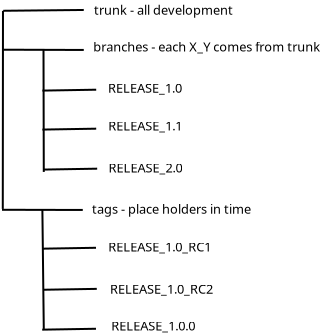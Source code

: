 <?xml version="1.0" encoding="UTF-8"?>
<dia:diagram xmlns:dia="http://www.lysator.liu.se/~alla/dia/">
  <dia:layer name="Background" visible="true">
    <dia:object type="Standard - Line" version="0" id="O0">
      <dia:attribute name="obj_pos">
        <dia:point val="5.01,2.046"/>
      </dia:attribute>
      <dia:attribute name="obj_bb">
        <dia:rectangle val="4.95,1.996;5.06,12.0"/>
      </dia:attribute>
      <dia:attribute name="conn_endpoints">
        <dia:point val="5.01,2.046"/>
        <dia:point val="5,11.95"/>
      </dia:attribute>
      <dia:attribute name="numcp">
        <dia:int val="1"/>
      </dia:attribute>
    </dia:object>
    <dia:object type="Standard - Line" version="0" id="O1">
      <dia:attribute name="obj_pos">
        <dia:point val="5.021,2.041"/>
      </dia:attribute>
      <dia:attribute name="obj_bb">
        <dia:rectangle val="4.97,1.949;9.101,2.092"/>
      </dia:attribute>
      <dia:attribute name="conn_endpoints">
        <dia:point val="5.021,2.041"/>
        <dia:point val="9.05,2"/>
      </dia:attribute>
      <dia:attribute name="numcp">
        <dia:int val="1"/>
      </dia:attribute>
    </dia:object>
    <dia:object type="Standard - Line" version="0" id="O2">
      <dia:attribute name="obj_pos">
        <dia:point val="5.021,3.987"/>
      </dia:attribute>
      <dia:attribute name="obj_bb">
        <dia:rectangle val="4.971,3.937;9.1,4.05"/>
      </dia:attribute>
      <dia:attribute name="conn_endpoints">
        <dia:point val="5.021,3.987"/>
        <dia:point val="9.05,4"/>
      </dia:attribute>
      <dia:attribute name="numcp">
        <dia:int val="1"/>
      </dia:attribute>
    </dia:object>
    <dia:object type="Standard - Line" version="0" id="O3">
      <dia:attribute name="obj_pos">
        <dia:point val="6.981,6.032"/>
      </dia:attribute>
      <dia:attribute name="obj_bb">
        <dia:rectangle val="6.93,5.936;9.722,6.083"/>
      </dia:attribute>
      <dia:attribute name="conn_endpoints">
        <dia:point val="6.981,6.032"/>
        <dia:point val="9.671,5.987"/>
      </dia:attribute>
      <dia:attribute name="numcp">
        <dia:int val="1"/>
      </dia:attribute>
    </dia:object>
    <dia:object type="Standard - Text" version="1" id="O4">
      <dia:attribute name="obj_pos">
        <dia:point val="9.56,2.237"/>
      </dia:attribute>
      <dia:attribute name="obj_bb">
        <dia:rectangle val="9.56,1.678;16.42,2.669"/>
      </dia:attribute>
      <dia:attribute name="text">
        <dia:composite type="text">
          <dia:attribute name="string">
            <dia:string>#trunk - all development#</dia:string>
          </dia:attribute>
          <dia:attribute name="font">
            <dia:font family="sans" style="0" name="Helvetica"/>
          </dia:attribute>
          <dia:attribute name="height">
            <dia:real val="0.8"/>
          </dia:attribute>
          <dia:attribute name="pos">
            <dia:point val="9.56,2.237"/>
          </dia:attribute>
          <dia:attribute name="color">
            <dia:color val="#000000"/>
          </dia:attribute>
          <dia:attribute name="alignment">
            <dia:enum val="0"/>
          </dia:attribute>
        </dia:composite>
      </dia:attribute>
      <dia:attribute name="valign">
        <dia:enum val="3"/>
      </dia:attribute>
    </dia:object>
    <dia:object type="Standard - Text" version="1" id="O5">
      <dia:attribute name="obj_pos">
        <dia:point val="9.52,4.082"/>
      </dia:attribute>
      <dia:attribute name="obj_bb">
        <dia:rectangle val="9.52,3.523;20.82,4.514"/>
      </dia:attribute>
      <dia:attribute name="text">
        <dia:composite type="text">
          <dia:attribute name="string">
            <dia:string>#branches - each X_Y comes from trunk#</dia:string>
          </dia:attribute>
          <dia:attribute name="font">
            <dia:font family="sans" style="0" name="Helvetica"/>
          </dia:attribute>
          <dia:attribute name="height">
            <dia:real val="0.8"/>
          </dia:attribute>
          <dia:attribute name="pos">
            <dia:point val="9.52,4.082"/>
          </dia:attribute>
          <dia:attribute name="color">
            <dia:color val="#000000"/>
          </dia:attribute>
          <dia:attribute name="alignment">
            <dia:enum val="0"/>
          </dia:attribute>
        </dia:composite>
      </dia:attribute>
      <dia:attribute name="valign">
        <dia:enum val="3"/>
      </dia:attribute>
    </dia:object>
    <dia:object type="Standard - Line" version="0" id="O6">
      <dia:attribute name="obj_pos">
        <dia:point val="7.036,3.994"/>
      </dia:attribute>
      <dia:attribute name="obj_bb">
        <dia:rectangle val="6.985,3.943;7.1,10.15"/>
      </dia:attribute>
      <dia:attribute name="conn_endpoints">
        <dia:point val="7.036,3.994"/>
        <dia:point val="7.05,10.1"/>
      </dia:attribute>
      <dia:attribute name="numcp">
        <dia:int val="1"/>
      </dia:attribute>
      <dia:connections>
        <dia:connection handle="0" to="O2" connection="0"/>
      </dia:connections>
    </dia:object>
    <dia:object type="Standard - Line" version="0" id="O7">
      <dia:attribute name="obj_pos">
        <dia:point val="6.981,7.981"/>
      </dia:attribute>
      <dia:attribute name="obj_bb">
        <dia:rectangle val="6.93,7.885;9.721,8.032"/>
      </dia:attribute>
      <dia:attribute name="conn_endpoints">
        <dia:point val="6.981,7.981"/>
        <dia:point val="9.671,7.936"/>
      </dia:attribute>
      <dia:attribute name="numcp">
        <dia:int val="1"/>
      </dia:attribute>
    </dia:object>
    <dia:object type="Standard - Text" version="1" id="O8">
      <dia:attribute name="obj_pos">
        <dia:point val="10.26,6.138"/>
      </dia:attribute>
      <dia:attribute name="obj_bb">
        <dia:rectangle val="10.26,5.578;14.097,6.569"/>
      </dia:attribute>
      <dia:attribute name="text">
        <dia:composite type="text">
          <dia:attribute name="string">
            <dia:string>#RELEASE_1.0#</dia:string>
          </dia:attribute>
          <dia:attribute name="font">
            <dia:font family="sans" style="0" name="Helvetica"/>
          </dia:attribute>
          <dia:attribute name="height">
            <dia:real val="0.8"/>
          </dia:attribute>
          <dia:attribute name="pos">
            <dia:point val="10.26,6.138"/>
          </dia:attribute>
          <dia:attribute name="color">
            <dia:color val="#000000"/>
          </dia:attribute>
          <dia:attribute name="alignment">
            <dia:enum val="0"/>
          </dia:attribute>
        </dia:composite>
      </dia:attribute>
      <dia:attribute name="valign">
        <dia:enum val="3"/>
      </dia:attribute>
    </dia:object>
    <dia:object type="Standard - Text" version="1" id="O9">
      <dia:attribute name="obj_pos">
        <dia:point val="10.27,8.033"/>
      </dia:attribute>
      <dia:attribute name="obj_bb">
        <dia:rectangle val="10.27,7.473;14.107,8.464"/>
      </dia:attribute>
      <dia:attribute name="text">
        <dia:composite type="text">
          <dia:attribute name="string">
            <dia:string>#RELEASE_1.1#</dia:string>
          </dia:attribute>
          <dia:attribute name="font">
            <dia:font family="sans" style="0" name="Helvetica"/>
          </dia:attribute>
          <dia:attribute name="height">
            <dia:real val="0.8"/>
          </dia:attribute>
          <dia:attribute name="pos">
            <dia:point val="10.27,8.033"/>
          </dia:attribute>
          <dia:attribute name="color">
            <dia:color val="#000000"/>
          </dia:attribute>
          <dia:attribute name="alignment">
            <dia:enum val="0"/>
          </dia:attribute>
        </dia:composite>
      </dia:attribute>
      <dia:attribute name="valign">
        <dia:enum val="3"/>
      </dia:attribute>
    </dia:object>
    <dia:object type="Standard - Text" version="1" id="O10">
      <dia:attribute name="obj_pos">
        <dia:point val="10.28,10.127"/>
      </dia:attribute>
      <dia:attribute name="obj_bb">
        <dia:rectangle val="10.28,9.568;14.117,10.559"/>
      </dia:attribute>
      <dia:attribute name="text">
        <dia:composite type="text">
          <dia:attribute name="string">
            <dia:string>#RELEASE_2.0#</dia:string>
          </dia:attribute>
          <dia:attribute name="font">
            <dia:font family="sans" style="0" name="Helvetica"/>
          </dia:attribute>
          <dia:attribute name="height">
            <dia:real val="0.8"/>
          </dia:attribute>
          <dia:attribute name="pos">
            <dia:point val="10.28,10.127"/>
          </dia:attribute>
          <dia:attribute name="color">
            <dia:color val="#000000"/>
          </dia:attribute>
          <dia:attribute name="alignment">
            <dia:enum val="0"/>
          </dia:attribute>
        </dia:composite>
      </dia:attribute>
      <dia:attribute name="valign">
        <dia:enum val="3"/>
      </dia:attribute>
    </dia:object>
    <dia:object type="Standard - Line" version="0" id="O11">
      <dia:attribute name="obj_pos">
        <dia:point val="4.961,11.991"/>
      </dia:attribute>
      <dia:attribute name="obj_bb">
        <dia:rectangle val="4.911,11.941;9.05,12.05"/>
      </dia:attribute>
      <dia:attribute name="conn_endpoints">
        <dia:point val="4.961,11.991"/>
        <dia:point val="9,12"/>
      </dia:attribute>
      <dia:attribute name="numcp">
        <dia:int val="1"/>
      </dia:attribute>
    </dia:object>
    <dia:object type="Standard - Line" version="0" id="O12">
      <dia:attribute name="obj_pos">
        <dia:point val="6.971,13.936"/>
      </dia:attribute>
      <dia:attribute name="obj_bb">
        <dia:rectangle val="6.92,13.84;9.711,13.987"/>
      </dia:attribute>
      <dia:attribute name="conn_endpoints">
        <dia:point val="6.971,13.936"/>
        <dia:point val="9.661,13.891"/>
      </dia:attribute>
      <dia:attribute name="numcp">
        <dia:int val="1"/>
      </dia:attribute>
    </dia:object>
    <dia:object type="Standard - Line" version="0" id="O13">
      <dia:attribute name="obj_pos">
        <dia:point val="6.98,11.996"/>
      </dia:attribute>
      <dia:attribute name="obj_bb">
        <dia:rectangle val="6.93,11.945;7.101,18.001"/>
      </dia:attribute>
      <dia:attribute name="conn_endpoints">
        <dia:point val="6.98,11.996"/>
        <dia:point val="7.05,17.95"/>
      </dia:attribute>
      <dia:attribute name="numcp">
        <dia:int val="1"/>
      </dia:attribute>
      <dia:connections>
        <dia:connection handle="0" to="O11" connection="0"/>
      </dia:connections>
    </dia:object>
    <dia:object type="Standard - Line" version="0" id="O14">
      <dia:attribute name="obj_pos">
        <dia:point val="7.011,15.99"/>
      </dia:attribute>
      <dia:attribute name="obj_bb">
        <dia:rectangle val="6.96,15.894;9.751,16.041"/>
      </dia:attribute>
      <dia:attribute name="conn_endpoints">
        <dia:point val="7.011,15.99"/>
        <dia:point val="9.7,15.945"/>
      </dia:attribute>
      <dia:attribute name="numcp">
        <dia:int val="1"/>
      </dia:attribute>
    </dia:object>
    <dia:object type="Standard - Line" version="0" id="O15">
      <dia:attribute name="obj_pos">
        <dia:point val="6.971,17.985"/>
      </dia:attribute>
      <dia:attribute name="obj_bb">
        <dia:rectangle val="6.92,17.889;9.711,18.036"/>
      </dia:attribute>
      <dia:attribute name="conn_endpoints">
        <dia:point val="6.971,17.985"/>
        <dia:point val="9.66,17.94"/>
      </dia:attribute>
      <dia:attribute name="numcp">
        <dia:int val="1"/>
      </dia:attribute>
    </dia:object>
    <dia:object type="Standard - Text" version="1" id="O16">
      <dia:attribute name="obj_pos">
        <dia:point val="9.46,12.188"/>
      </dia:attribute>
      <dia:attribute name="obj_bb">
        <dia:rectangle val="9.46,11.628;17.457,12.619"/>
      </dia:attribute>
      <dia:attribute name="text">
        <dia:composite type="text">
          <dia:attribute name="string">
            <dia:string>#tags - place holders in time#</dia:string>
          </dia:attribute>
          <dia:attribute name="font">
            <dia:font family="sans" style="0" name="Helvetica"/>
          </dia:attribute>
          <dia:attribute name="height">
            <dia:real val="0.8"/>
          </dia:attribute>
          <dia:attribute name="pos">
            <dia:point val="9.46,12.188"/>
          </dia:attribute>
          <dia:attribute name="color">
            <dia:color val="#000000"/>
          </dia:attribute>
          <dia:attribute name="alignment">
            <dia:enum val="0"/>
          </dia:attribute>
        </dia:composite>
      </dia:attribute>
      <dia:attribute name="valign">
        <dia:enum val="3"/>
      </dia:attribute>
    </dia:object>
    <dia:object type="Standard - Text" version="1" id="O17">
      <dia:attribute name="obj_pos">
        <dia:point val="10.27,14.082"/>
      </dia:attribute>
      <dia:attribute name="obj_bb">
        <dia:rectangle val="10.27,13.523;15.552,14.514"/>
      </dia:attribute>
      <dia:attribute name="text">
        <dia:composite type="text">
          <dia:attribute name="string">
            <dia:string>#RELEASE_1.0_RC1#</dia:string>
          </dia:attribute>
          <dia:attribute name="font">
            <dia:font family="sans" style="0" name="Helvetica"/>
          </dia:attribute>
          <dia:attribute name="height">
            <dia:real val="0.8"/>
          </dia:attribute>
          <dia:attribute name="pos">
            <dia:point val="10.27,14.082"/>
          </dia:attribute>
          <dia:attribute name="color">
            <dia:color val="#000000"/>
          </dia:attribute>
          <dia:attribute name="alignment">
            <dia:enum val="0"/>
          </dia:attribute>
        </dia:composite>
      </dia:attribute>
      <dia:attribute name="valign">
        <dia:enum val="3"/>
      </dia:attribute>
    </dia:object>
    <dia:object type="Standard - Text" version="1" id="O18">
      <dia:attribute name="obj_pos">
        <dia:point val="10.36,16.188"/>
      </dia:attribute>
      <dia:attribute name="obj_bb">
        <dia:rectangle val="10.36,15.628;15.642,16.619"/>
      </dia:attribute>
      <dia:attribute name="text">
        <dia:composite type="text">
          <dia:attribute name="string">
            <dia:string>#RELEASE_1.0_RC2#</dia:string>
          </dia:attribute>
          <dia:attribute name="font">
            <dia:font family="sans" style="0" name="Helvetica"/>
          </dia:attribute>
          <dia:attribute name="height">
            <dia:real val="0.8"/>
          </dia:attribute>
          <dia:attribute name="pos">
            <dia:point val="10.36,16.188"/>
          </dia:attribute>
          <dia:attribute name="color">
            <dia:color val="#000000"/>
          </dia:attribute>
          <dia:attribute name="alignment">
            <dia:enum val="0"/>
          </dia:attribute>
        </dia:composite>
      </dia:attribute>
      <dia:attribute name="valign">
        <dia:enum val="3"/>
      </dia:attribute>
    </dia:object>
    <dia:object type="Standard - Text" version="1" id="O19">
      <dia:attribute name="obj_pos">
        <dia:point val="10.42,18.032"/>
      </dia:attribute>
      <dia:attribute name="obj_bb">
        <dia:rectangle val="10.42,17.473;14.812,18.464"/>
      </dia:attribute>
      <dia:attribute name="text">
        <dia:composite type="text">
          <dia:attribute name="string">
            <dia:string>#RELEASE_1.0.0#</dia:string>
          </dia:attribute>
          <dia:attribute name="font">
            <dia:font family="sans" style="0" name="Helvetica"/>
          </dia:attribute>
          <dia:attribute name="height">
            <dia:real val="0.8"/>
          </dia:attribute>
          <dia:attribute name="pos">
            <dia:point val="10.42,18.032"/>
          </dia:attribute>
          <dia:attribute name="color">
            <dia:color val="#000000"/>
          </dia:attribute>
          <dia:attribute name="alignment">
            <dia:enum val="0"/>
          </dia:attribute>
        </dia:composite>
      </dia:attribute>
      <dia:attribute name="valign">
        <dia:enum val="3"/>
      </dia:attribute>
    </dia:object>
    <dia:object type="Standard - Line" version="0" id="O20">
      <dia:attribute name="obj_pos">
        <dia:point val="7.031,9.981"/>
      </dia:attribute>
      <dia:attribute name="obj_bb">
        <dia:rectangle val="6.98,9.885;9.771,10.032"/>
      </dia:attribute>
      <dia:attribute name="conn_endpoints">
        <dia:point val="7.031,9.981"/>
        <dia:point val="9.72,9.936"/>
      </dia:attribute>
      <dia:attribute name="numcp">
        <dia:int val="1"/>
      </dia:attribute>
    </dia:object>
  </dia:layer>
</dia:diagram>

